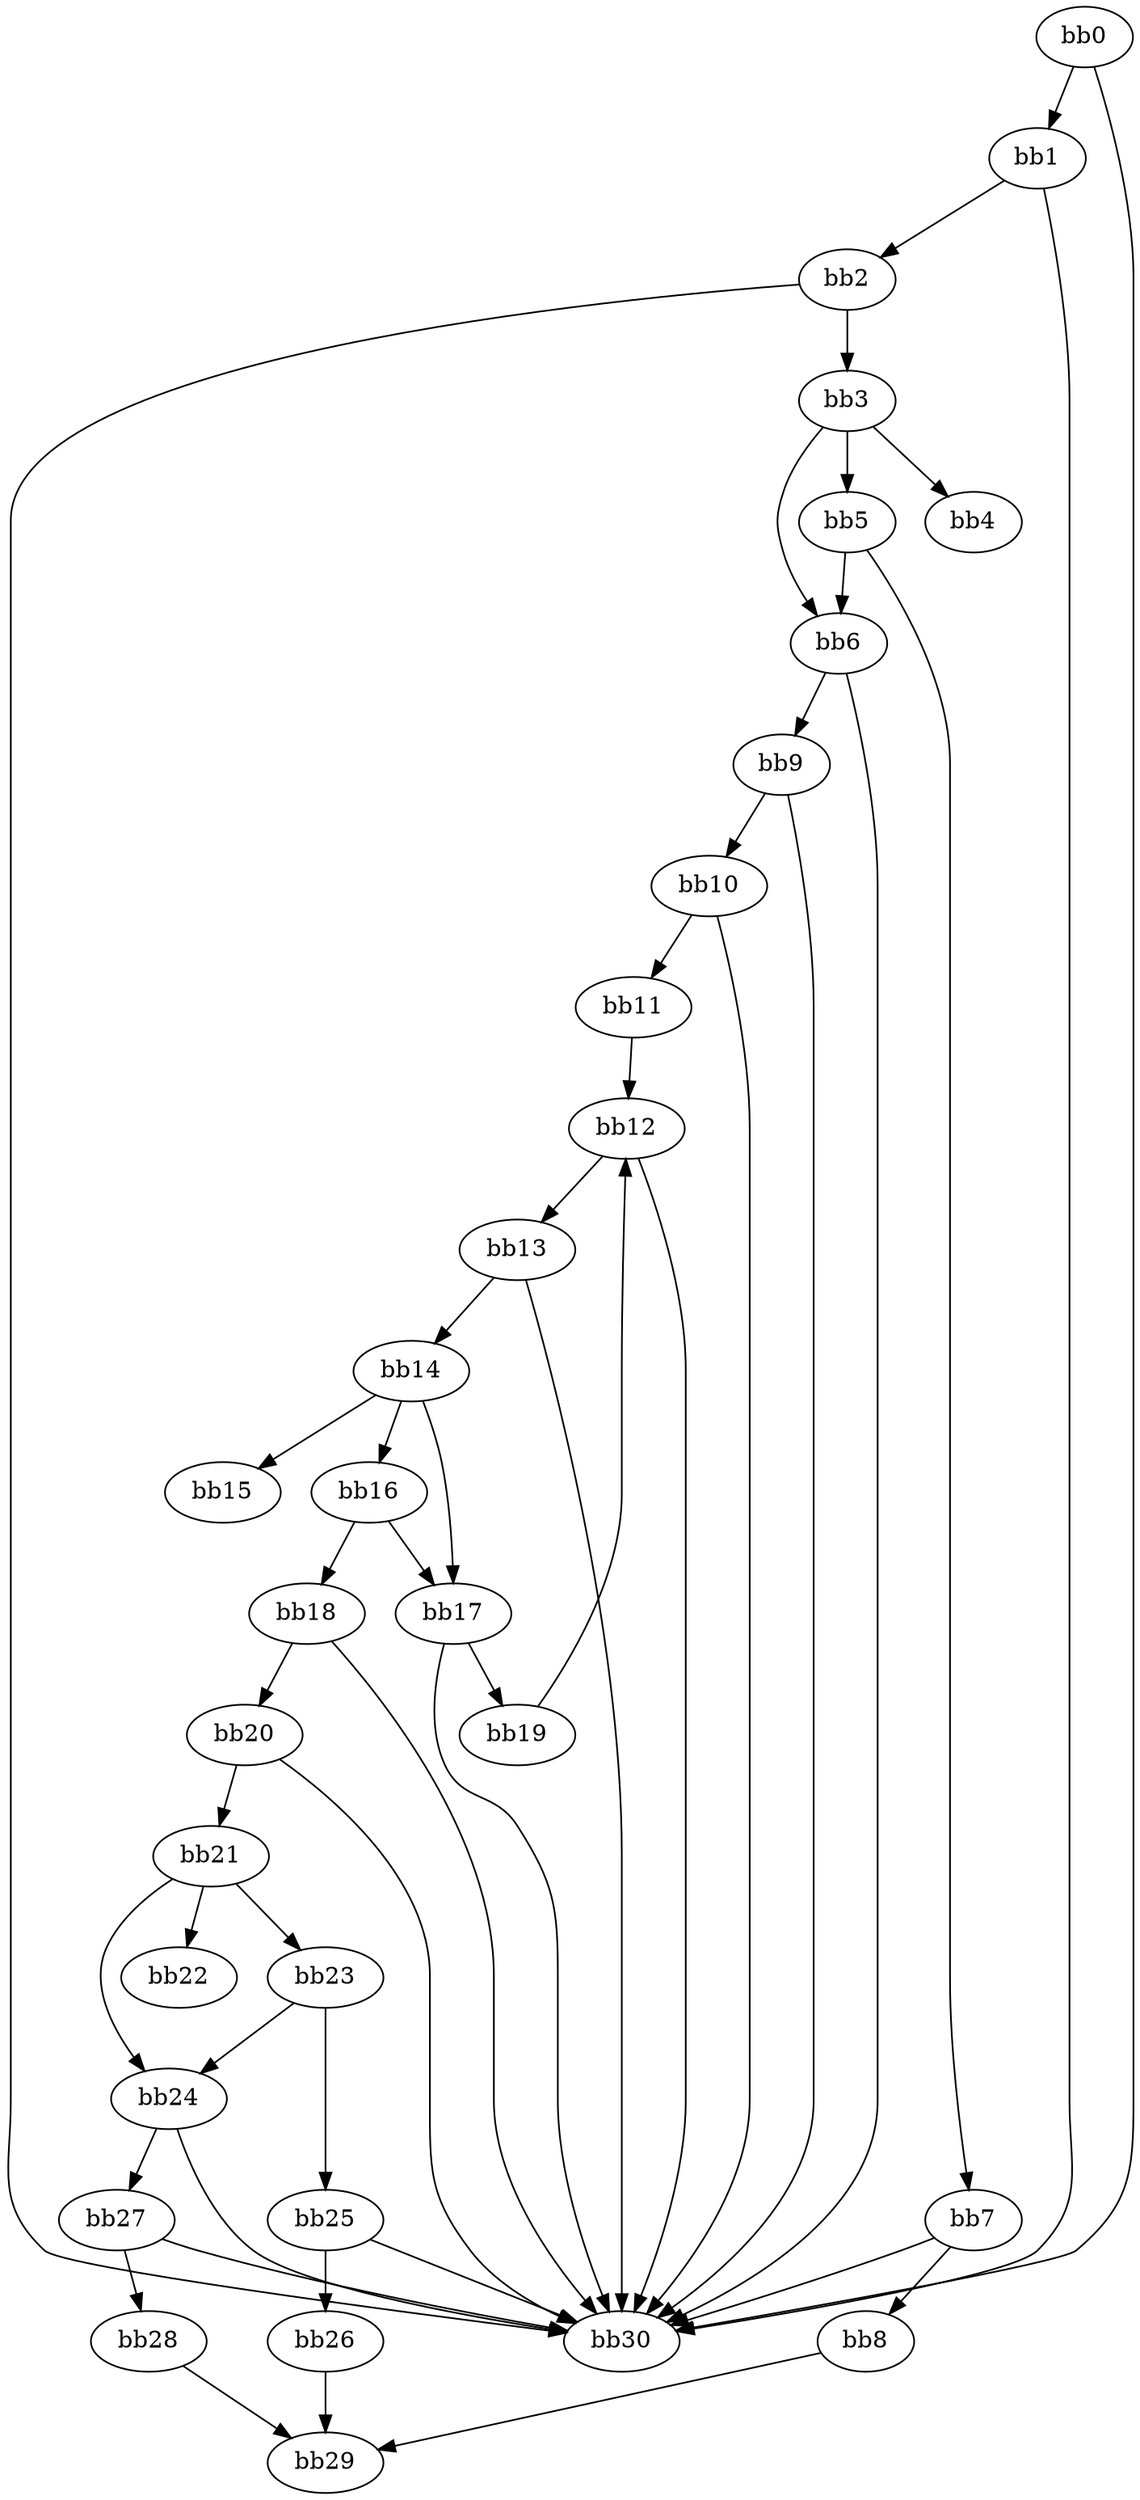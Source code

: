 digraph {
    0 [ label = "bb0\l" ]
    1 [ label = "bb1\l" ]
    2 [ label = "bb2\l" ]
    3 [ label = "bb3\l" ]
    4 [ label = "bb4\l" ]
    5 [ label = "bb5\l" ]
    6 [ label = "bb6\l" ]
    7 [ label = "bb7\l" ]
    8 [ label = "bb8\l" ]
    9 [ label = "bb9\l" ]
    10 [ label = "bb10\l" ]
    11 [ label = "bb11\l" ]
    12 [ label = "bb12\l" ]
    13 [ label = "bb13\l" ]
    14 [ label = "bb14\l" ]
    15 [ label = "bb15\l" ]
    16 [ label = "bb16\l" ]
    17 [ label = "bb17\l" ]
    18 [ label = "bb18\l" ]
    19 [ label = "bb19\l" ]
    20 [ label = "bb20\l" ]
    21 [ label = "bb21\l" ]
    22 [ label = "bb22\l" ]
    23 [ label = "bb23\l" ]
    24 [ label = "bb24\l" ]
    25 [ label = "bb25\l" ]
    26 [ label = "bb26\l" ]
    27 [ label = "bb27\l" ]
    28 [ label = "bb28\l" ]
    29 [ label = "bb29\l" ]
    30 [ label = "bb30\l" ]
    0 -> 1 [ ]
    0 -> 30 [ ]
    1 -> 2 [ ]
    1 -> 30 [ ]
    2 -> 3 [ ]
    2 -> 30 [ ]
    3 -> 4 [ ]
    3 -> 5 [ ]
    3 -> 6 [ ]
    5 -> 6 [ ]
    5 -> 7 [ ]
    6 -> 9 [ ]
    6 -> 30 [ ]
    7 -> 8 [ ]
    7 -> 30 [ ]
    8 -> 29 [ ]
    9 -> 10 [ ]
    9 -> 30 [ ]
    10 -> 11 [ ]
    10 -> 30 [ ]
    11 -> 12 [ ]
    12 -> 13 [ ]
    12 -> 30 [ ]
    13 -> 14 [ ]
    13 -> 30 [ ]
    14 -> 15 [ ]
    14 -> 16 [ ]
    14 -> 17 [ ]
    16 -> 17 [ ]
    16 -> 18 [ ]
    17 -> 19 [ ]
    17 -> 30 [ ]
    18 -> 20 [ ]
    18 -> 30 [ ]
    19 -> 12 [ ]
    20 -> 21 [ ]
    20 -> 30 [ ]
    21 -> 22 [ ]
    21 -> 23 [ ]
    21 -> 24 [ ]
    23 -> 24 [ ]
    23 -> 25 [ ]
    24 -> 27 [ ]
    24 -> 30 [ ]
    25 -> 26 [ ]
    25 -> 30 [ ]
    26 -> 29 [ ]
    27 -> 28 [ ]
    27 -> 30 [ ]
    28 -> 29 [ ]
}

